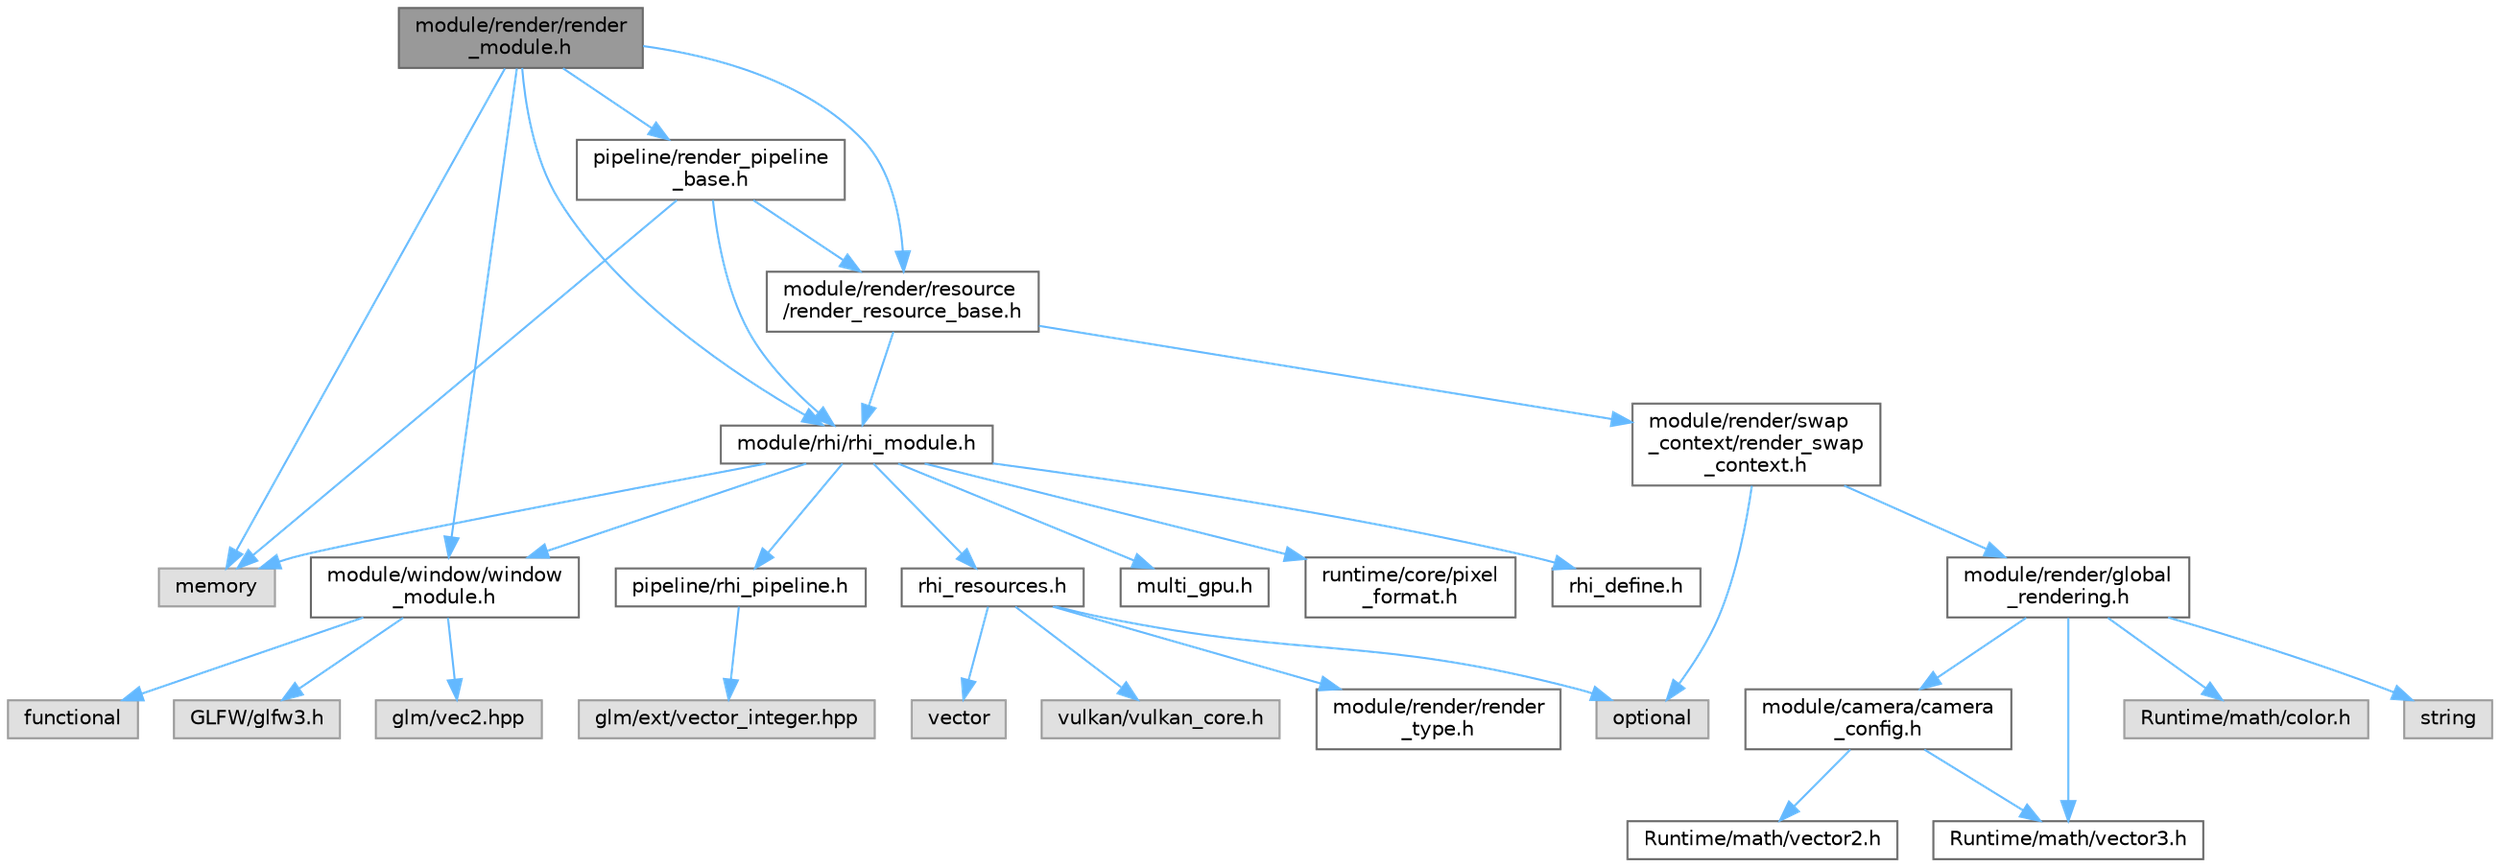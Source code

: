 digraph "module/render/render_module.h"
{
 // LATEX_PDF_SIZE
  bgcolor="transparent";
  edge [fontname=Helvetica,fontsize=10,labelfontname=Helvetica,labelfontsize=10];
  node [fontname=Helvetica,fontsize=10,shape=box,height=0.2,width=0.4];
  Node1 [id="Node000001",label="module/render/render\l_module.h",height=0.2,width=0.4,color="gray40", fillcolor="grey60", style="filled", fontcolor="black",tooltip=" "];
  Node1 -> Node2 [id="edge34_Node000001_Node000002",color="steelblue1",style="solid",tooltip=" "];
  Node2 [id="Node000002",label="memory",height=0.2,width=0.4,color="grey60", fillcolor="#E0E0E0", style="filled",tooltip=" "];
  Node1 -> Node3 [id="edge35_Node000001_Node000003",color="steelblue1",style="solid",tooltip=" "];
  Node3 [id="Node000003",label="module/rhi/rhi_module.h",height=0.2,width=0.4,color="grey40", fillcolor="white", style="filled",URL="$rhi__module_8h.html",tooltip=" "];
  Node3 -> Node4 [id="edge36_Node000003_Node000004",color="steelblue1",style="solid",tooltip=" "];
  Node4 [id="Node000004",label="module/window/window\l_module.h",height=0.2,width=0.4,color="grey40", fillcolor="white", style="filled",URL="$window__module_8h.html",tooltip=" "];
  Node4 -> Node5 [id="edge37_Node000004_Node000005",color="steelblue1",style="solid",tooltip=" "];
  Node5 [id="Node000005",label="functional",height=0.2,width=0.4,color="grey60", fillcolor="#E0E0E0", style="filled",tooltip=" "];
  Node4 -> Node6 [id="edge38_Node000004_Node000006",color="steelblue1",style="solid",tooltip=" "];
  Node6 [id="Node000006",label="GLFW/glfw3.h",height=0.2,width=0.4,color="grey60", fillcolor="#E0E0E0", style="filled",tooltip=" "];
  Node4 -> Node7 [id="edge39_Node000004_Node000007",color="steelblue1",style="solid",tooltip=" "];
  Node7 [id="Node000007",label="glm/vec2.hpp",height=0.2,width=0.4,color="grey60", fillcolor="#E0E0E0", style="filled",tooltip=" "];
  Node3 -> Node2 [id="edge40_Node000003_Node000002",color="steelblue1",style="solid",tooltip=" "];
  Node3 -> Node8 [id="edge41_Node000003_Node000008",color="steelblue1",style="solid",tooltip=" "];
  Node8 [id="Node000008",label="multi_gpu.h",height=0.2,width=0.4,color="grey40", fillcolor="white", style="filled",URL="$multi__gpu_8h.html",tooltip=" "];
  Node3 -> Node9 [id="edge42_Node000003_Node000009",color="steelblue1",style="solid",tooltip=" "];
  Node9 [id="Node000009",label="runtime/core/pixel\l_format.h",height=0.2,width=0.4,color="grey40", fillcolor="white", style="filled",URL="$pixel__format_8h.html",tooltip=" "];
  Node3 -> Node10 [id="edge43_Node000003_Node000010",color="steelblue1",style="solid",tooltip=" "];
  Node10 [id="Node000010",label="rhi_define.h",height=0.2,width=0.4,color="grey40", fillcolor="white", style="filled",URL="$rhi__define_8h.html",tooltip=" "];
  Node3 -> Node11 [id="edge44_Node000003_Node000011",color="steelblue1",style="solid",tooltip=" "];
  Node11 [id="Node000011",label="rhi_resources.h",height=0.2,width=0.4,color="grey40", fillcolor="white", style="filled",URL="$rhi__resources_8h.html",tooltip=" "];
  Node11 -> Node12 [id="edge45_Node000011_Node000012",color="steelblue1",style="solid",tooltip=" "];
  Node12 [id="Node000012",label="optional",height=0.2,width=0.4,color="grey60", fillcolor="#E0E0E0", style="filled",tooltip=" "];
  Node11 -> Node13 [id="edge46_Node000011_Node000013",color="steelblue1",style="solid",tooltip=" "];
  Node13 [id="Node000013",label="vulkan/vulkan_core.h",height=0.2,width=0.4,color="grey60", fillcolor="#E0E0E0", style="filled",tooltip=" "];
  Node11 -> Node14 [id="edge47_Node000011_Node000014",color="steelblue1",style="solid",tooltip=" "];
  Node14 [id="Node000014",label="module/render/render\l_type.h",height=0.2,width=0.4,color="grey40", fillcolor="white", style="filled",URL="$render__type_8h.html",tooltip=" "];
  Node11 -> Node15 [id="edge48_Node000011_Node000015",color="steelblue1",style="solid",tooltip=" "];
  Node15 [id="Node000015",label="vector",height=0.2,width=0.4,color="grey60", fillcolor="#E0E0E0", style="filled",tooltip=" "];
  Node3 -> Node16 [id="edge49_Node000003_Node000016",color="steelblue1",style="solid",tooltip=" "];
  Node16 [id="Node000016",label="pipeline/rhi_pipeline.h",height=0.2,width=0.4,color="grey40", fillcolor="white", style="filled",URL="$rhi__pipeline_8h.html",tooltip=" "];
  Node16 -> Node17 [id="edge50_Node000016_Node000017",color="steelblue1",style="solid",tooltip=" "];
  Node17 [id="Node000017",label="glm/ext/vector_integer.hpp",height=0.2,width=0.4,color="grey60", fillcolor="#E0E0E0", style="filled",tooltip=" "];
  Node1 -> Node4 [id="edge51_Node000001_Node000004",color="steelblue1",style="solid",tooltip=" "];
  Node1 -> Node18 [id="edge52_Node000001_Node000018",color="steelblue1",style="solid",tooltip=" "];
  Node18 [id="Node000018",label="pipeline/render_pipeline\l_base.h",height=0.2,width=0.4,color="grey40", fillcolor="white", style="filled",URL="$render__pipeline__base_8h.html",tooltip=" "];
  Node18 -> Node2 [id="edge53_Node000018_Node000002",color="steelblue1",style="solid",tooltip=" "];
  Node18 -> Node19 [id="edge54_Node000018_Node000019",color="steelblue1",style="solid",tooltip=" "];
  Node19 [id="Node000019",label="module/render/resource\l/render_resource_base.h",height=0.2,width=0.4,color="grey40", fillcolor="white", style="filled",URL="$render__resource__base_8h.html",tooltip=" "];
  Node19 -> Node20 [id="edge55_Node000019_Node000020",color="steelblue1",style="solid",tooltip=" "];
  Node20 [id="Node000020",label="module/render/swap\l_context/render_swap\l_context.h",height=0.2,width=0.4,color="grey40", fillcolor="white", style="filled",URL="$render__swap__context_8h.html",tooltip=" "];
  Node20 -> Node12 [id="edge56_Node000020_Node000012",color="steelblue1",style="solid",tooltip=" "];
  Node20 -> Node21 [id="edge57_Node000020_Node000021",color="steelblue1",style="solid",tooltip=" "];
  Node21 [id="Node000021",label="module/render/global\l_rendering.h",height=0.2,width=0.4,color="grey40", fillcolor="white", style="filled",URL="$global__rendering_8h.html",tooltip=" "];
  Node21 -> Node22 [id="edge58_Node000021_Node000022",color="steelblue1",style="solid",tooltip=" "];
  Node22 [id="Node000022",label="string",height=0.2,width=0.4,color="grey60", fillcolor="#E0E0E0", style="filled",tooltip=" "];
  Node21 -> Node23 [id="edge59_Node000021_Node000023",color="steelblue1",style="solid",tooltip=" "];
  Node23 [id="Node000023",label="module/camera/camera\l_config.h",height=0.2,width=0.4,color="grey40", fillcolor="white", style="filled",URL="$camera__config_8h.html",tooltip=" "];
  Node23 -> Node24 [id="edge60_Node000023_Node000024",color="steelblue1",style="solid",tooltip=" "];
  Node24 [id="Node000024",label="Runtime/math/vector2.h",height=0.2,width=0.4,color="grey40", fillcolor="white", style="filled",URL="$vector2_8h.html",tooltip=" "];
  Node23 -> Node25 [id="edge61_Node000023_Node000025",color="steelblue1",style="solid",tooltip=" "];
  Node25 [id="Node000025",label="Runtime/math/vector3.h",height=0.2,width=0.4,color="grey40", fillcolor="white", style="filled",URL="$vector3_8h.html",tooltip=" "];
  Node21 -> Node26 [id="edge62_Node000021_Node000026",color="steelblue1",style="solid",tooltip=" "];
  Node26 [id="Node000026",label="Runtime/math/color.h",height=0.2,width=0.4,color="grey60", fillcolor="#E0E0E0", style="filled",tooltip=" "];
  Node21 -> Node25 [id="edge63_Node000021_Node000025",color="steelblue1",style="solid",tooltip=" "];
  Node19 -> Node3 [id="edge64_Node000019_Node000003",color="steelblue1",style="solid",tooltip=" "];
  Node18 -> Node3 [id="edge65_Node000018_Node000003",color="steelblue1",style="solid",tooltip=" "];
  Node1 -> Node19 [id="edge66_Node000001_Node000019",color="steelblue1",style="solid",tooltip=" "];
}
